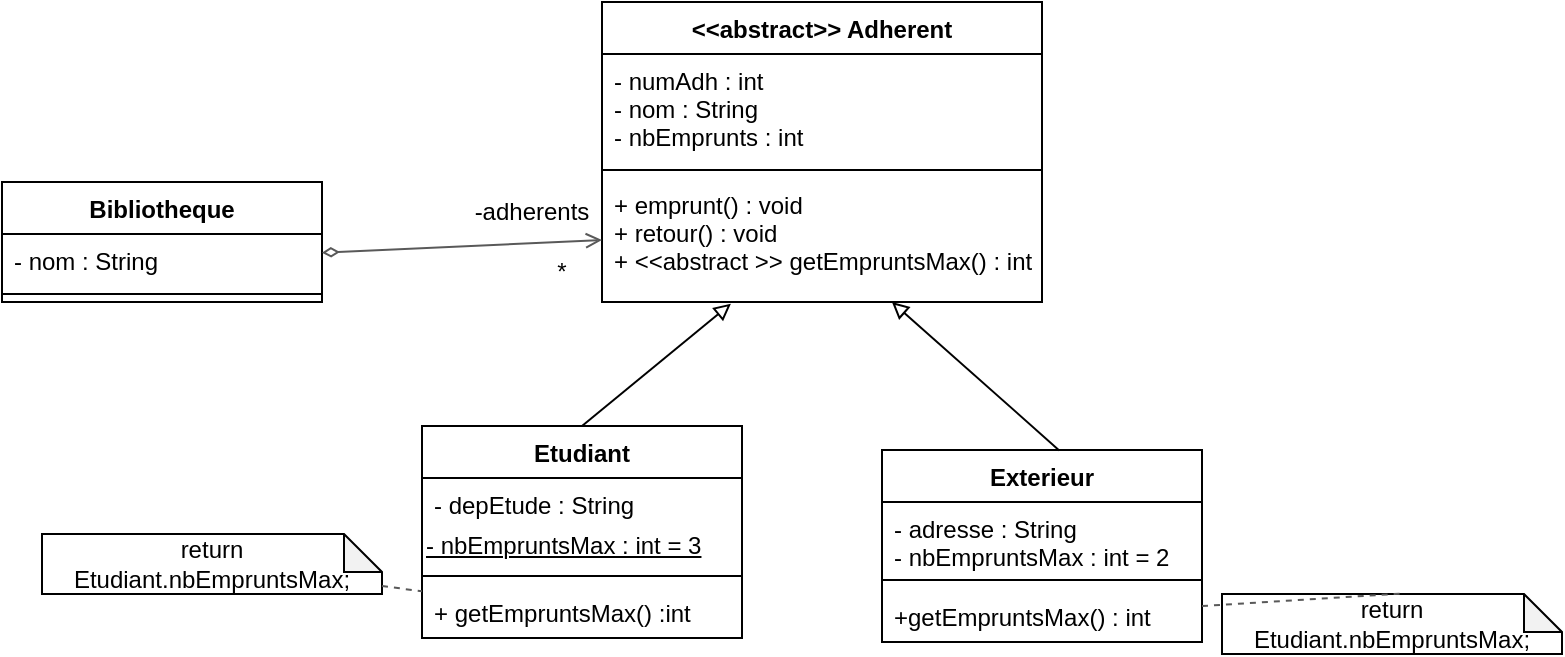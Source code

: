<mxfile version="17.2.2" type="github">
  <diagram id="rpELfjoGSABeP-wuY5-D" name="Page-1">
    <mxGraphModel dx="981" dy="548" grid="1" gridSize="10" guides="1" tooltips="1" connect="1" arrows="1" fold="1" page="1" pageScale="1" pageWidth="1169" pageHeight="827" math="0" shadow="0">
      <root>
        <mxCell id="0" />
        <mxCell id="1" parent="0" />
        <mxCell id="PuKqJWUiUCei2_9DdRP2-1" value="Bibliotheque" style="swimlane;fontStyle=1;align=center;verticalAlign=top;childLayout=stackLayout;horizontal=1;startSize=26;horizontalStack=0;resizeParent=1;resizeParentMax=0;resizeLast=0;collapsible=1;marginBottom=0;" parent="1" vertex="1">
          <mxGeometry x="320" y="130" width="160" height="60" as="geometry" />
        </mxCell>
        <mxCell id="PuKqJWUiUCei2_9DdRP2-2" value="- nom : String" style="text;strokeColor=none;fillColor=none;align=left;verticalAlign=top;spacingLeft=4;spacingRight=4;overflow=hidden;rotatable=0;points=[[0,0.5],[1,0.5]];portConstraint=eastwest;" parent="PuKqJWUiUCei2_9DdRP2-1" vertex="1">
          <mxGeometry y="26" width="160" height="26" as="geometry" />
        </mxCell>
        <mxCell id="PuKqJWUiUCei2_9DdRP2-3" value="" style="line;strokeWidth=1;fillColor=none;align=left;verticalAlign=middle;spacingTop=-1;spacingLeft=3;spacingRight=3;rotatable=0;labelPosition=right;points=[];portConstraint=eastwest;" parent="PuKqJWUiUCei2_9DdRP2-1" vertex="1">
          <mxGeometry y="52" width="160" height="8" as="geometry" />
        </mxCell>
        <mxCell id="uDdoObSy5GAiQHnBemaa-1" value="&lt;&lt;abstract&gt;&gt; Adherent" style="swimlane;fontStyle=1;align=center;verticalAlign=top;childLayout=stackLayout;horizontal=1;startSize=26;horizontalStack=0;resizeParent=1;resizeParentMax=0;resizeLast=0;collapsible=1;marginBottom=0;" vertex="1" parent="1">
          <mxGeometry x="620" y="40" width="220" height="150" as="geometry" />
        </mxCell>
        <mxCell id="uDdoObSy5GAiQHnBemaa-2" value="- numAdh : int&#xa;- nom : String&#xa;- nbEmprunts : int" style="text;strokeColor=none;fillColor=none;align=left;verticalAlign=top;spacingLeft=4;spacingRight=4;overflow=hidden;rotatable=0;points=[[0,0.5],[1,0.5]];portConstraint=eastwest;" vertex="1" parent="uDdoObSy5GAiQHnBemaa-1">
          <mxGeometry y="26" width="220" height="54" as="geometry" />
        </mxCell>
        <mxCell id="uDdoObSy5GAiQHnBemaa-3" value="" style="line;strokeWidth=1;fillColor=none;align=left;verticalAlign=middle;spacingTop=-1;spacingLeft=3;spacingRight=3;rotatable=0;labelPosition=right;points=[];portConstraint=eastwest;" vertex="1" parent="uDdoObSy5GAiQHnBemaa-1">
          <mxGeometry y="80" width="220" height="8" as="geometry" />
        </mxCell>
        <mxCell id="uDdoObSy5GAiQHnBemaa-4" value="+ emprunt() : void&#xa;+ retour() : void&#xa;+ &lt;&lt;abstract &gt;&gt; getEmpruntsMax() : int&#xa;" style="text;strokeColor=none;fillColor=none;align=left;verticalAlign=top;spacingLeft=4;spacingRight=4;overflow=hidden;rotatable=0;points=[[0,0.5],[1,0.5]];portConstraint=eastwest;" vertex="1" parent="uDdoObSy5GAiQHnBemaa-1">
          <mxGeometry y="88" width="220" height="62" as="geometry" />
        </mxCell>
        <mxCell id="uDdoObSy5GAiQHnBemaa-5" value="Etudiant" style="swimlane;fontStyle=1;align=center;verticalAlign=top;childLayout=stackLayout;horizontal=1;startSize=26;horizontalStack=0;resizeParent=1;resizeParentMax=0;resizeLast=0;collapsible=1;marginBottom=0;" vertex="1" parent="1">
          <mxGeometry x="530" y="252" width="160" height="106" as="geometry" />
        </mxCell>
        <mxCell id="uDdoObSy5GAiQHnBemaa-6" value="- depEtude : String&#xa;" style="text;strokeColor=none;fillColor=none;align=left;verticalAlign=top;spacingLeft=4;spacingRight=4;overflow=hidden;rotatable=0;points=[[0,0.5],[1,0.5]];portConstraint=eastwest;" vertex="1" parent="uDdoObSy5GAiQHnBemaa-5">
          <mxGeometry y="26" width="160" height="24" as="geometry" />
        </mxCell>
        <mxCell id="uDdoObSy5GAiQHnBemaa-22" value="&lt;span&gt;&lt;u&gt;- nbEmpruntsMax : int = 3&lt;/u&gt;&lt;/span&gt;" style="text;html=1;strokeColor=none;fillColor=none;align=left;verticalAlign=middle;whiteSpace=wrap;rounded=0;" vertex="1" parent="uDdoObSy5GAiQHnBemaa-5">
          <mxGeometry y="50" width="160" height="20" as="geometry" />
        </mxCell>
        <mxCell id="uDdoObSy5GAiQHnBemaa-7" value="" style="line;strokeWidth=1;fillColor=none;align=left;verticalAlign=middle;spacingTop=-1;spacingLeft=3;spacingRight=3;rotatable=0;labelPosition=right;points=[];portConstraint=eastwest;" vertex="1" parent="uDdoObSy5GAiQHnBemaa-5">
          <mxGeometry y="70" width="160" height="10" as="geometry" />
        </mxCell>
        <mxCell id="uDdoObSy5GAiQHnBemaa-8" value="+ getEmpruntsMax() :int" style="text;strokeColor=none;fillColor=none;align=left;verticalAlign=top;spacingLeft=4;spacingRight=4;overflow=hidden;rotatable=0;points=[[0,0.5],[1,0.5]];portConstraint=eastwest;" vertex="1" parent="uDdoObSy5GAiQHnBemaa-5">
          <mxGeometry y="80" width="160" height="26" as="geometry" />
        </mxCell>
        <mxCell id="uDdoObSy5GAiQHnBemaa-9" value="Exterieur" style="swimlane;fontStyle=1;align=center;verticalAlign=top;childLayout=stackLayout;horizontal=1;startSize=26;horizontalStack=0;resizeParent=1;resizeParentMax=0;resizeLast=0;collapsible=1;marginBottom=0;" vertex="1" parent="1">
          <mxGeometry x="760" y="264" width="160" height="96" as="geometry" />
        </mxCell>
        <mxCell id="uDdoObSy5GAiQHnBemaa-10" value="- adresse : String&#xa;- nbEmpruntsMax : int = 2" style="text;strokeColor=none;fillColor=none;align=left;verticalAlign=top;spacingLeft=4;spacingRight=4;overflow=hidden;rotatable=0;points=[[0,0.5],[1,0.5]];portConstraint=eastwest;" vertex="1" parent="uDdoObSy5GAiQHnBemaa-9">
          <mxGeometry y="26" width="160" height="34" as="geometry" />
        </mxCell>
        <mxCell id="uDdoObSy5GAiQHnBemaa-11" value="" style="line;strokeWidth=1;fillColor=none;align=left;verticalAlign=middle;spacingTop=-1;spacingLeft=3;spacingRight=3;rotatable=0;labelPosition=right;points=[];portConstraint=eastwest;" vertex="1" parent="uDdoObSy5GAiQHnBemaa-9">
          <mxGeometry y="60" width="160" height="10" as="geometry" />
        </mxCell>
        <mxCell id="uDdoObSy5GAiQHnBemaa-12" value="+getEmpruntsMax() : int" style="text;strokeColor=none;fillColor=none;align=left;verticalAlign=top;spacingLeft=4;spacingRight=4;overflow=hidden;rotatable=0;points=[[0,0.5],[1,0.5]];portConstraint=eastwest;" vertex="1" parent="uDdoObSy5GAiQHnBemaa-9">
          <mxGeometry y="70" width="160" height="26" as="geometry" />
        </mxCell>
        <mxCell id="uDdoObSy5GAiQHnBemaa-13" value="" style="endArrow=block;html=1;rounded=0;exitX=0.5;exitY=0;exitDx=0;exitDy=0;entryX=0.293;entryY=1.014;entryDx=0;entryDy=0;entryPerimeter=0;endFill=0;" edge="1" parent="1" source="uDdoObSy5GAiQHnBemaa-5" target="uDdoObSy5GAiQHnBemaa-4">
          <mxGeometry width="50" height="50" relative="1" as="geometry">
            <mxPoint x="650" y="230" as="sourcePoint" />
            <mxPoint x="700" y="180" as="targetPoint" />
          </mxGeometry>
        </mxCell>
        <mxCell id="uDdoObSy5GAiQHnBemaa-14" value="" style="endArrow=block;html=1;rounded=0;endFill=0;exitX=0.554;exitY=0.002;exitDx=0;exitDy=0;exitPerimeter=0;" edge="1" parent="1" source="uDdoObSy5GAiQHnBemaa-9" target="uDdoObSy5GAiQHnBemaa-4">
          <mxGeometry width="50" height="50" relative="1" as="geometry">
            <mxPoint x="870" y="250" as="sourcePoint" />
            <mxPoint x="703.92" y="183.818" as="targetPoint" />
          </mxGeometry>
        </mxCell>
        <mxCell id="uDdoObSy5GAiQHnBemaa-15" value="return Etudiant.nbEmpruntsMax;" style="shape=note;whiteSpace=wrap;html=1;backgroundOutline=1;darkOpacity=0.05;size=19;" vertex="1" parent="1">
          <mxGeometry x="340" y="306" width="170" height="30" as="geometry" />
        </mxCell>
        <mxCell id="uDdoObSy5GAiQHnBemaa-16" value="" style="endArrow=none;dashed=1;html=1;rounded=0;strokeColor=#595959;" edge="1" parent="1" source="uDdoObSy5GAiQHnBemaa-15" target="uDdoObSy5GAiQHnBemaa-8">
          <mxGeometry width="50" height="50" relative="1" as="geometry">
            <mxPoint x="650" y="340" as="sourcePoint" />
            <mxPoint x="700" y="290" as="targetPoint" />
          </mxGeometry>
        </mxCell>
        <mxCell id="uDdoObSy5GAiQHnBemaa-19" value="" style="endArrow=open;html=1;rounded=0;strokeColor=#595959;entryX=0;entryY=0.5;entryDx=0;entryDy=0;startArrow=diamondThin;startFill=0;endFill=0;" edge="1" parent="1" source="PuKqJWUiUCei2_9DdRP2-2" target="uDdoObSy5GAiQHnBemaa-4">
          <mxGeometry width="50" height="50" relative="1" as="geometry">
            <mxPoint x="650" y="240" as="sourcePoint" />
            <mxPoint x="700" y="190" as="targetPoint" />
          </mxGeometry>
        </mxCell>
        <mxCell id="uDdoObSy5GAiQHnBemaa-23" value="return Etudiant.nbEmpruntsMax;" style="shape=note;whiteSpace=wrap;html=1;backgroundOutline=1;darkOpacity=0.05;size=19;" vertex="1" parent="1">
          <mxGeometry x="930" y="336" width="170" height="30" as="geometry" />
        </mxCell>
        <mxCell id="uDdoObSy5GAiQHnBemaa-18" value="" style="endArrow=none;dashed=1;html=1;rounded=0;strokeColor=#595959;entryX=0.525;entryY=-0.006;entryDx=0;entryDy=0;entryPerimeter=0;" edge="1" source="uDdoObSy5GAiQHnBemaa-12" parent="1" target="uDdoObSy5GAiQHnBemaa-23">
          <mxGeometry width="50" height="50" relative="1" as="geometry">
            <mxPoint x="900.6" y="357.33" as="sourcePoint" />
            <mxPoint x="880.005" y="336.0" as="targetPoint" />
          </mxGeometry>
        </mxCell>
        <mxCell id="uDdoObSy5GAiQHnBemaa-24" value="*" style="text;html=1;strokeColor=none;fillColor=none;align=center;verticalAlign=middle;whiteSpace=wrap;rounded=0;" vertex="1" parent="1">
          <mxGeometry x="570" y="160" width="60" height="30" as="geometry" />
        </mxCell>
        <mxCell id="uDdoObSy5GAiQHnBemaa-25" value="-adherents" style="text;html=1;strokeColor=none;fillColor=none;align=center;verticalAlign=middle;whiteSpace=wrap;rounded=0;" vertex="1" parent="1">
          <mxGeometry x="550" y="130" width="70" height="30" as="geometry" />
        </mxCell>
      </root>
    </mxGraphModel>
  </diagram>
</mxfile>

